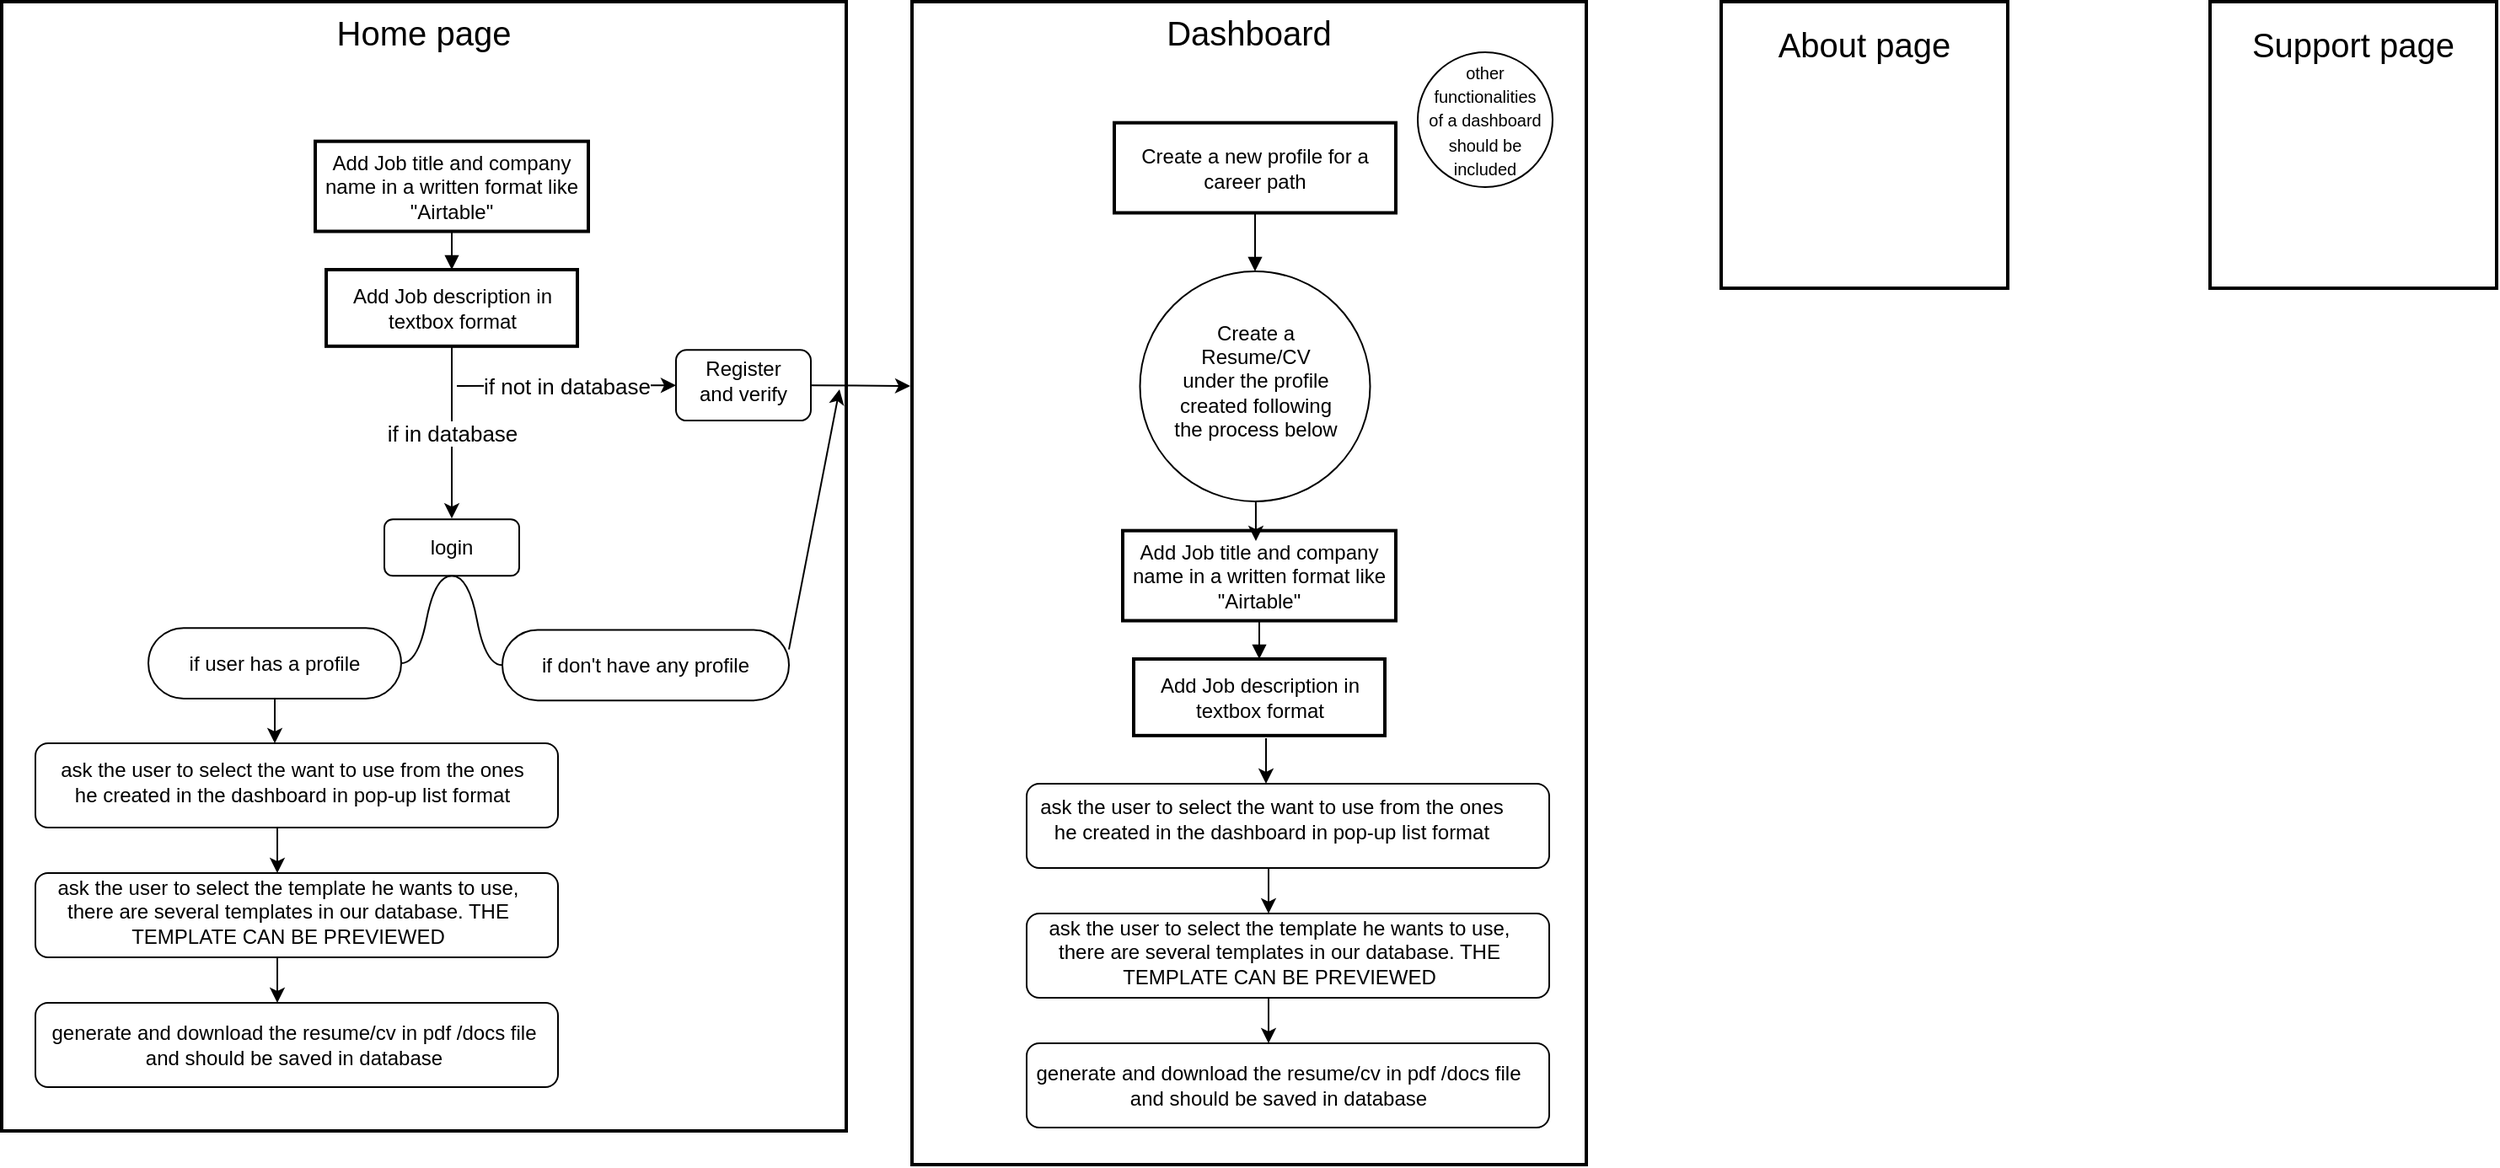 <mxfile version="24.8.3">
  <diagram name="Page-1" id="E_jW4FqS_QM_KcEr0x-j">
    <mxGraphModel dx="872" dy="435" grid="1" gridSize="10" guides="1" tooltips="1" connect="1" arrows="1" fold="1" page="1" pageScale="1" pageWidth="850" pageHeight="1100" math="0" shadow="0">
      <root>
        <mxCell id="0" />
        <mxCell id="1" parent="0" />
        <mxCell id="13" value="Dashboard" style="whiteSpace=wrap;strokeWidth=2;verticalAlign=top;fontSize=20;" parent="1" vertex="1">
          <mxGeometry x="570" y="20" width="400" height="690" as="geometry" />
        </mxCell>
        <mxCell id="2" value="Home page" style="whiteSpace=wrap;strokeWidth=2;verticalAlign=top;fontSize=20;" parent="1" vertex="1">
          <mxGeometry x="30" y="20" width="501" height="670" as="geometry" />
        </mxCell>
        <mxCell id="ZA41uXgh9-MmUPm3zsZT-46" value="" style="rounded=1;whiteSpace=wrap;html=1;" vertex="1" parent="2">
          <mxGeometry x="227" y="307.087" width="80" height="33.591" as="geometry" />
        </mxCell>
        <mxCell id="3" value="Add Job title and company name in a written format like &quot;Airtable&quot;" style="whiteSpace=wrap;strokeWidth=2;" parent="2" vertex="1">
          <mxGeometry x="186" y="82.842" width="162" height="53.43" as="geometry" />
        </mxCell>
        <mxCell id="4" value="Add Job description in textbox format" style="whiteSpace=wrap;strokeWidth=2;" parent="2" vertex="1">
          <mxGeometry x="192.5" y="158.994" width="149" height="45.424" as="geometry" />
        </mxCell>
        <mxCell id="8" value="" style="curved=1;startArrow=none;endArrow=block;exitX=0.5;exitY=0.99;entryX=0.5;entryY=-0.01;" parent="2" source="3" target="4" edge="1">
          <mxGeometry relative="1" as="geometry">
            <Array as="points" />
          </mxGeometry>
        </mxCell>
        <mxCell id="ZA41uXgh9-MmUPm3zsZT-23" value="" style="endArrow=classic;html=1;rounded=0;exitX=0.5;exitY=1;exitDx=0;exitDy=0;" edge="1" parent="2" source="4">
          <mxGeometry relative="1" as="geometry">
            <mxPoint x="330" y="446.667" as="sourcePoint" />
            <mxPoint x="267" y="306.61" as="targetPoint" />
          </mxGeometry>
        </mxCell>
        <mxCell id="ZA41uXgh9-MmUPm3zsZT-24" value="&lt;font style=&quot;font-size: 13px;&quot;&gt;if in database&lt;/font&gt;" style="edgeLabel;resizable=0;html=1;;align=center;verticalAlign=middle;" connectable="0" vertex="1" parent="ZA41uXgh9-MmUPm3zsZT-23">
          <mxGeometry relative="1" as="geometry" />
        </mxCell>
        <mxCell id="ZA41uXgh9-MmUPm3zsZT-45" value="login" style="text;html=1;align=center;verticalAlign=middle;whiteSpace=wrap;rounded=0;" vertex="1" parent="2">
          <mxGeometry x="237" y="313.419" width="60" height="20.938" as="geometry" />
        </mxCell>
        <mxCell id="ZA41uXgh9-MmUPm3zsZT-47" value="if don&#39;t have any profile" style="whiteSpace=wrap;html=1;rounded=1;arcSize=50;align=center;verticalAlign=middle;strokeWidth=1;autosize=1;spacing=4;treeFolding=1;treeMoving=1;newEdgeStyle={&quot;edgeStyle&quot;:&quot;entityRelationEdgeStyle&quot;,&quot;startArrow&quot;:&quot;none&quot;,&quot;endArrow&quot;:&quot;none&quot;,&quot;segment&quot;:10,&quot;curved&quot;:1,&quot;sourcePerimeterSpacing&quot;:0,&quot;targetPerimeterSpacing&quot;:0};" vertex="1" parent="2">
          <mxGeometry x="297" y="372.711" width="170" height="41.875" as="geometry" />
        </mxCell>
        <mxCell id="ZA41uXgh9-MmUPm3zsZT-48" value="" style="edgeStyle=entityRelationEdgeStyle;startArrow=none;endArrow=none;segment=10;curved=1;sourcePerimeterSpacing=0;targetPerimeterSpacing=0;rounded=0;exitX=0.5;exitY=1;exitDx=0;exitDy=0;" edge="1" target="ZA41uXgh9-MmUPm3zsZT-47" parent="2" source="ZA41uXgh9-MmUPm3zsZT-46">
          <mxGeometry relative="1" as="geometry">
            <mxPoint x="270" y="533.208" as="sourcePoint" />
          </mxGeometry>
        </mxCell>
        <mxCell id="ZA41uXgh9-MmUPm3zsZT-49" value="" style="rounded=1;whiteSpace=wrap;html=1;" vertex="1" parent="2">
          <mxGeometry x="400" y="206.677" width="80" height="41.875" as="geometry" />
        </mxCell>
        <mxCell id="ZA41uXgh9-MmUPm3zsZT-50" value="Register and verify" style="text;html=1;align=center;verticalAlign=middle;whiteSpace=wrap;rounded=0;" vertex="1" parent="2">
          <mxGeometry x="410" y="204.417" width="60" height="41.875" as="geometry" />
        </mxCell>
        <mxCell id="ZA41uXgh9-MmUPm3zsZT-53" value="if user has a profile" style="whiteSpace=wrap;html=1;rounded=1;arcSize=50;align=center;verticalAlign=middle;strokeWidth=1;autosize=1;spacing=4;treeFolding=1;treeMoving=1;newEdgeStyle={&quot;edgeStyle&quot;:&quot;entityRelationEdgeStyle&quot;,&quot;startArrow&quot;:&quot;none&quot;,&quot;endArrow&quot;:&quot;none&quot;,&quot;segment&quot;:10,&quot;curved&quot;:1,&quot;sourcePerimeterSpacing&quot;:0,&quot;targetPerimeterSpacing&quot;:0};" vertex="1" parent="2">
          <mxGeometry x="87" y="371.576" width="150" height="41.875" as="geometry" />
        </mxCell>
        <mxCell id="ZA41uXgh9-MmUPm3zsZT-54" value="" style="edgeStyle=entityRelationEdgeStyle;startArrow=none;endArrow=none;segment=10;curved=1;sourcePerimeterSpacing=0;targetPerimeterSpacing=0;rounded=0;exitX=0.5;exitY=1;exitDx=0;exitDy=0;" edge="1" target="ZA41uXgh9-MmUPm3zsZT-53" parent="2" source="ZA41uXgh9-MmUPm3zsZT-46">
          <mxGeometry relative="1" as="geometry">
            <mxPoint x="215" y="404.792" as="sourcePoint" />
          </mxGeometry>
        </mxCell>
        <mxCell id="ZA41uXgh9-MmUPm3zsZT-56" value="" style="endArrow=classic;html=1;rounded=0;" edge="1" parent="2">
          <mxGeometry width="50" height="50" relative="1" as="geometry">
            <mxPoint x="467" y="384.307" as="sourcePoint" />
            <mxPoint x="497" y="230" as="targetPoint" />
            <Array as="points" />
          </mxGeometry>
        </mxCell>
        <mxCell id="ZA41uXgh9-MmUPm3zsZT-57" value="" style="endArrow=classic;html=1;rounded=0;exitX=0.5;exitY=1;exitDx=0;exitDy=0;" edge="1" parent="2" source="ZA41uXgh9-MmUPm3zsZT-53">
          <mxGeometry width="50" height="50" relative="1" as="geometry">
            <mxPoint x="150" y="470" as="sourcePoint" />
            <mxPoint x="162" y="440" as="targetPoint" />
          </mxGeometry>
        </mxCell>
        <mxCell id="ZA41uXgh9-MmUPm3zsZT-58" value="" style="rounded=1;whiteSpace=wrap;html=1;" vertex="1" parent="2">
          <mxGeometry x="20" y="440" width="310" height="50" as="geometry" />
        </mxCell>
        <mxCell id="ZA41uXgh9-MmUPm3zsZT-59" value="ask the user to select the want to use from the ones he created in the dashboard in pop-up list format" style="text;html=1;align=center;verticalAlign=middle;whiteSpace=wrap;rounded=0;" vertex="1" parent="2">
          <mxGeometry x="31" y="449.5" width="283" height="27.5" as="geometry" />
        </mxCell>
        <mxCell id="ZA41uXgh9-MmUPm3zsZT-60" value="ask the user to select he want to use from the ones he created in the dashboard in pop-up list format" style="text;html=1;align=center;verticalAlign=middle;whiteSpace=wrap;rounded=0;" vertex="1" parent="2">
          <mxGeometry x="38.5" y="529.5" width="250" height="25" as="geometry" />
        </mxCell>
        <mxCell id="ZA41uXgh9-MmUPm3zsZT-61" value="" style="rounded=1;whiteSpace=wrap;html=1;" vertex="1" parent="2">
          <mxGeometry x="20" y="517" width="310" height="50" as="geometry" />
        </mxCell>
        <mxCell id="ZA41uXgh9-MmUPm3zsZT-62" value="" style="endArrow=classic;html=1;rounded=0;exitX=0.5;exitY=1;exitDx=0;exitDy=0;" edge="1" parent="2">
          <mxGeometry width="50" height="50" relative="1" as="geometry">
            <mxPoint x="163.5" y="490" as="sourcePoint" />
            <mxPoint x="163.5" y="517" as="targetPoint" />
          </mxGeometry>
        </mxCell>
        <mxCell id="ZA41uXgh9-MmUPm3zsZT-63" value="ask the user to select the template he wants to use, there are several templates in our database. THE TEMPLATE CAN BE PREVIEWED" style="text;html=1;align=center;verticalAlign=middle;whiteSpace=wrap;rounded=0;" vertex="1" parent="2">
          <mxGeometry x="20" y="524.5" width="300" height="30" as="geometry" />
        </mxCell>
        <mxCell id="ZA41uXgh9-MmUPm3zsZT-64" value="" style="rounded=1;whiteSpace=wrap;html=1;" vertex="1" parent="2">
          <mxGeometry x="20" y="594" width="310" height="50" as="geometry" />
        </mxCell>
        <mxCell id="ZA41uXgh9-MmUPm3zsZT-65" value="" style="endArrow=classic;html=1;rounded=0;exitX=0.5;exitY=1;exitDx=0;exitDy=0;" edge="1" parent="2">
          <mxGeometry width="50" height="50" relative="1" as="geometry">
            <mxPoint x="163.5" y="567" as="sourcePoint" />
            <mxPoint x="163.5" y="594" as="targetPoint" />
          </mxGeometry>
        </mxCell>
        <mxCell id="ZA41uXgh9-MmUPm3zsZT-66" value="generate and download the resume/cv in pdf /docs file and should be saved in database" style="text;html=1;align=center;verticalAlign=middle;whiteSpace=wrap;rounded=0;" vertex="1" parent="2">
          <mxGeometry x="27" y="604" width="293" height="30" as="geometry" />
        </mxCell>
        <mxCell id="ZA41uXgh9-MmUPm3zsZT-78" value="" style="curved=1;startArrow=none;endArrow=block;exitX=0.5;exitY=0.99;entryX=0.5;entryY=-0.01;" edge="1" source="ZA41uXgh9-MmUPm3zsZT-79" target="ZA41uXgh9-MmUPm3zsZT-80" parent="2">
          <mxGeometry relative="1" as="geometry">
            <Array as="points" />
          </mxGeometry>
        </mxCell>
        <mxCell id="ZA41uXgh9-MmUPm3zsZT-79" value="Add Job title and company name in a written format like &quot;Airtable&quot;" style="whiteSpace=wrap;strokeWidth=2;" vertex="1" parent="2">
          <mxGeometry x="665" y="313.842" width="162" height="53.43" as="geometry" />
        </mxCell>
        <mxCell id="ZA41uXgh9-MmUPm3zsZT-80" value="Add Job description in textbox format" style="whiteSpace=wrap;strokeWidth=2;" vertex="1" parent="2">
          <mxGeometry x="671.5" y="389.994" width="149" height="45.424" as="geometry" />
        </mxCell>
        <mxCell id="ZA41uXgh9-MmUPm3zsZT-82" value="" style="endArrow=classic;html=1;rounded=0;exitX=0.5;exitY=1;exitDx=0;exitDy=0;" edge="1" parent="2">
          <mxGeometry width="50" height="50" relative="1" as="geometry">
            <mxPoint x="750" y="437" as="sourcePoint" />
            <mxPoint x="750" y="464" as="targetPoint" />
          </mxGeometry>
        </mxCell>
        <mxCell id="ZA41uXgh9-MmUPm3zsZT-83" value="" style="endArrow=classic;html=1;rounded=0;exitX=0.5;exitY=1;exitDx=0;exitDy=0;" edge="1" parent="2">
          <mxGeometry width="50" height="50" relative="1" as="geometry">
            <mxPoint x="751.5" y="514" as="sourcePoint" />
            <mxPoint x="751.5" y="541" as="targetPoint" />
          </mxGeometry>
        </mxCell>
        <mxCell id="ZA41uXgh9-MmUPm3zsZT-84" value="" style="endArrow=classic;html=1;rounded=0;exitX=0.5;exitY=1;exitDx=0;exitDy=0;" edge="1" parent="2">
          <mxGeometry width="50" height="50" relative="1" as="geometry">
            <mxPoint x="751.5" y="591" as="sourcePoint" />
            <mxPoint x="751.5" y="618" as="targetPoint" />
          </mxGeometry>
        </mxCell>
        <mxCell id="ZA41uXgh9-MmUPm3zsZT-85" value="" style="rounded=1;whiteSpace=wrap;html=1;" vertex="1" parent="2">
          <mxGeometry x="608" y="541" width="310" height="50" as="geometry" />
        </mxCell>
        <mxCell id="ZA41uXgh9-MmUPm3zsZT-86" value="ask the user to select the want to use from the ones he created in the dashboard in pop-up list format" style="text;html=1;align=center;verticalAlign=middle;whiteSpace=wrap;rounded=0;" vertex="1" parent="2">
          <mxGeometry x="619" y="473.5" width="283" height="27.5" as="geometry" />
        </mxCell>
        <mxCell id="ZA41uXgh9-MmUPm3zsZT-87" value="" style="rounded=1;whiteSpace=wrap;html=1;" vertex="1" parent="2">
          <mxGeometry x="608" y="464" width="310" height="50" as="geometry" />
        </mxCell>
        <mxCell id="ZA41uXgh9-MmUPm3zsZT-88" value="ask the user to select the template he wants to use, there are several templates in our database. THE TEMPLATE CAN BE PREVIEWED" style="text;html=1;align=center;verticalAlign=middle;whiteSpace=wrap;rounded=0;" vertex="1" parent="2">
          <mxGeometry x="608" y="548.5" width="300" height="30" as="geometry" />
        </mxCell>
        <mxCell id="ZA41uXgh9-MmUPm3zsZT-89" value="generate and download the resume/cv in pdf /docs file and should be saved in database" style="text;html=1;align=center;verticalAlign=middle;whiteSpace=wrap;rounded=0;" vertex="1" parent="2">
          <mxGeometry x="615" y="628" width="293" height="30" as="geometry" />
        </mxCell>
        <mxCell id="ZA41uXgh9-MmUPm3zsZT-90" value="" style="rounded=1;whiteSpace=wrap;html=1;" vertex="1" parent="2">
          <mxGeometry x="608" y="618" width="310" height="50" as="geometry" />
        </mxCell>
        <mxCell id="ZA41uXgh9-MmUPm3zsZT-91" value="ask the user to select the want to use from the ones he created in the dashboard in pop-up list format" style="text;html=1;align=center;verticalAlign=middle;whiteSpace=wrap;rounded=0;" vertex="1" parent="2">
          <mxGeometry x="612" y="471.5" width="283" height="27.5" as="geometry" />
        </mxCell>
        <mxCell id="ZA41uXgh9-MmUPm3zsZT-92" value="generate and download the resume/cv in pdf /docs file and should be saved in database" style="text;html=1;align=center;verticalAlign=middle;whiteSpace=wrap;rounded=0;" vertex="1" parent="2">
          <mxGeometry x="611" y="628" width="293" height="30" as="geometry" />
        </mxCell>
        <mxCell id="ZA41uXgh9-MmUPm3zsZT-27" value="" style="endArrow=classic;html=1;rounded=0;entryX=0;entryY=0.5;entryDx=0;entryDy=0;" edge="1" parent="1" target="ZA41uXgh9-MmUPm3zsZT-49">
          <mxGeometry relative="1" as="geometry">
            <mxPoint x="300" y="248" as="sourcePoint" />
            <mxPoint x="420" y="249" as="targetPoint" />
          </mxGeometry>
        </mxCell>
        <mxCell id="ZA41uXgh9-MmUPm3zsZT-28" value="if not in database" style="edgeLabel;resizable=0;html=1;;align=center;verticalAlign=middle;fontSize=13;" connectable="0" vertex="1" parent="ZA41uXgh9-MmUPm3zsZT-27">
          <mxGeometry relative="1" as="geometry" />
        </mxCell>
        <mxCell id="ZA41uXgh9-MmUPm3zsZT-51" value="" style="endArrow=classic;html=1;rounded=0;exitX=1;exitY=0.5;exitDx=0;exitDy=0;" edge="1" parent="1" source="ZA41uXgh9-MmUPm3zsZT-49">
          <mxGeometry width="50" height="50" relative="1" as="geometry">
            <mxPoint x="400" y="330" as="sourcePoint" />
            <mxPoint x="569" y="248" as="targetPoint" />
          </mxGeometry>
        </mxCell>
        <mxCell id="ZA41uXgh9-MmUPm3zsZT-70" value="Create a new profile for a career path" style="whiteSpace=wrap;strokeWidth=2;" vertex="1" parent="1">
          <mxGeometry x="690" y="91.842" width="167" height="53.43" as="geometry" />
        </mxCell>
        <mxCell id="ZA41uXgh9-MmUPm3zsZT-72" value="" style="curved=1;startArrow=none;endArrow=block;exitX=0.5;exitY=0.99;entryX=0.5;entryY=-0.01;" edge="1" parent="1" source="ZA41uXgh9-MmUPm3zsZT-70">
          <mxGeometry relative="1" as="geometry">
            <Array as="points" />
            <mxPoint x="773.5" y="180" as="targetPoint" />
          </mxGeometry>
        </mxCell>
        <mxCell id="ZA41uXgh9-MmUPm3zsZT-74" value="" style="ellipse;whiteSpace=wrap;html=1;aspect=fixed;" vertex="1" parent="1">
          <mxGeometry x="705.25" y="180" width="136.5" height="136.5" as="geometry" />
        </mxCell>
        <mxCell id="ZA41uXgh9-MmUPm3zsZT-75" value="Create a Resume/CV under the profile created following the process below" style="text;html=1;align=center;verticalAlign=middle;whiteSpace=wrap;rounded=0;" vertex="1" parent="1">
          <mxGeometry x="723.5" y="230" width="100" height="30" as="geometry" />
        </mxCell>
        <mxCell id="ZA41uXgh9-MmUPm3zsZT-81" value="" style="endArrow=classic;html=1;rounded=0;exitX=0.452;exitY=1.004;exitDx=0;exitDy=0;exitPerimeter=0;" edge="1" parent="1">
          <mxGeometry width="50" height="50" relative="1" as="geometry">
            <mxPoint x="773.948" y="317.046" as="sourcePoint" />
            <mxPoint x="774" y="340" as="targetPoint" />
          </mxGeometry>
        </mxCell>
        <mxCell id="ZA41uXgh9-MmUPm3zsZT-93" value="" style="ellipse;whiteSpace=wrap;html=1;aspect=fixed;" vertex="1" parent="1">
          <mxGeometry x="870" y="50" width="80" height="80" as="geometry" />
        </mxCell>
        <mxCell id="ZA41uXgh9-MmUPm3zsZT-94" value="&lt;font style=&quot;font-size: 10px;&quot;&gt;other functionalities of a dashboard should be included&lt;/font&gt;" style="text;html=1;align=center;verticalAlign=middle;whiteSpace=wrap;rounded=0;" vertex="1" parent="1">
          <mxGeometry x="875" y="75" width="70" height="30" as="geometry" />
        </mxCell>
        <mxCell id="ZA41uXgh9-MmUPm3zsZT-95" value="" style="whiteSpace=wrap;html=1;aspect=fixed;strokeWidth=2;" vertex="1" parent="1">
          <mxGeometry x="1050" y="20" width="170" height="170" as="geometry" />
        </mxCell>
        <mxCell id="ZA41uXgh9-MmUPm3zsZT-96" value="" style="whiteSpace=wrap;html=1;aspect=fixed;strokeWidth=2;" vertex="1" parent="1">
          <mxGeometry x="1340" y="20" width="170" height="170" as="geometry" />
        </mxCell>
        <mxCell id="ZA41uXgh9-MmUPm3zsZT-97" value="&lt;font style=&quot;font-size: 20px;&quot;&gt;About page&lt;/font&gt;" style="text;html=1;align=center;verticalAlign=middle;whiteSpace=wrap;rounded=0;" vertex="1" parent="1">
          <mxGeometry x="1080" y="30" width="110" height="30" as="geometry" />
        </mxCell>
        <mxCell id="ZA41uXgh9-MmUPm3zsZT-98" value="&lt;font style=&quot;font-size: 20px;&quot;&gt;Support page&lt;/font&gt;" style="text;html=1;align=center;verticalAlign=middle;whiteSpace=wrap;rounded=0;" vertex="1" parent="1">
          <mxGeometry x="1360" y="30" width="130" height="30" as="geometry" />
        </mxCell>
      </root>
    </mxGraphModel>
  </diagram>
</mxfile>
